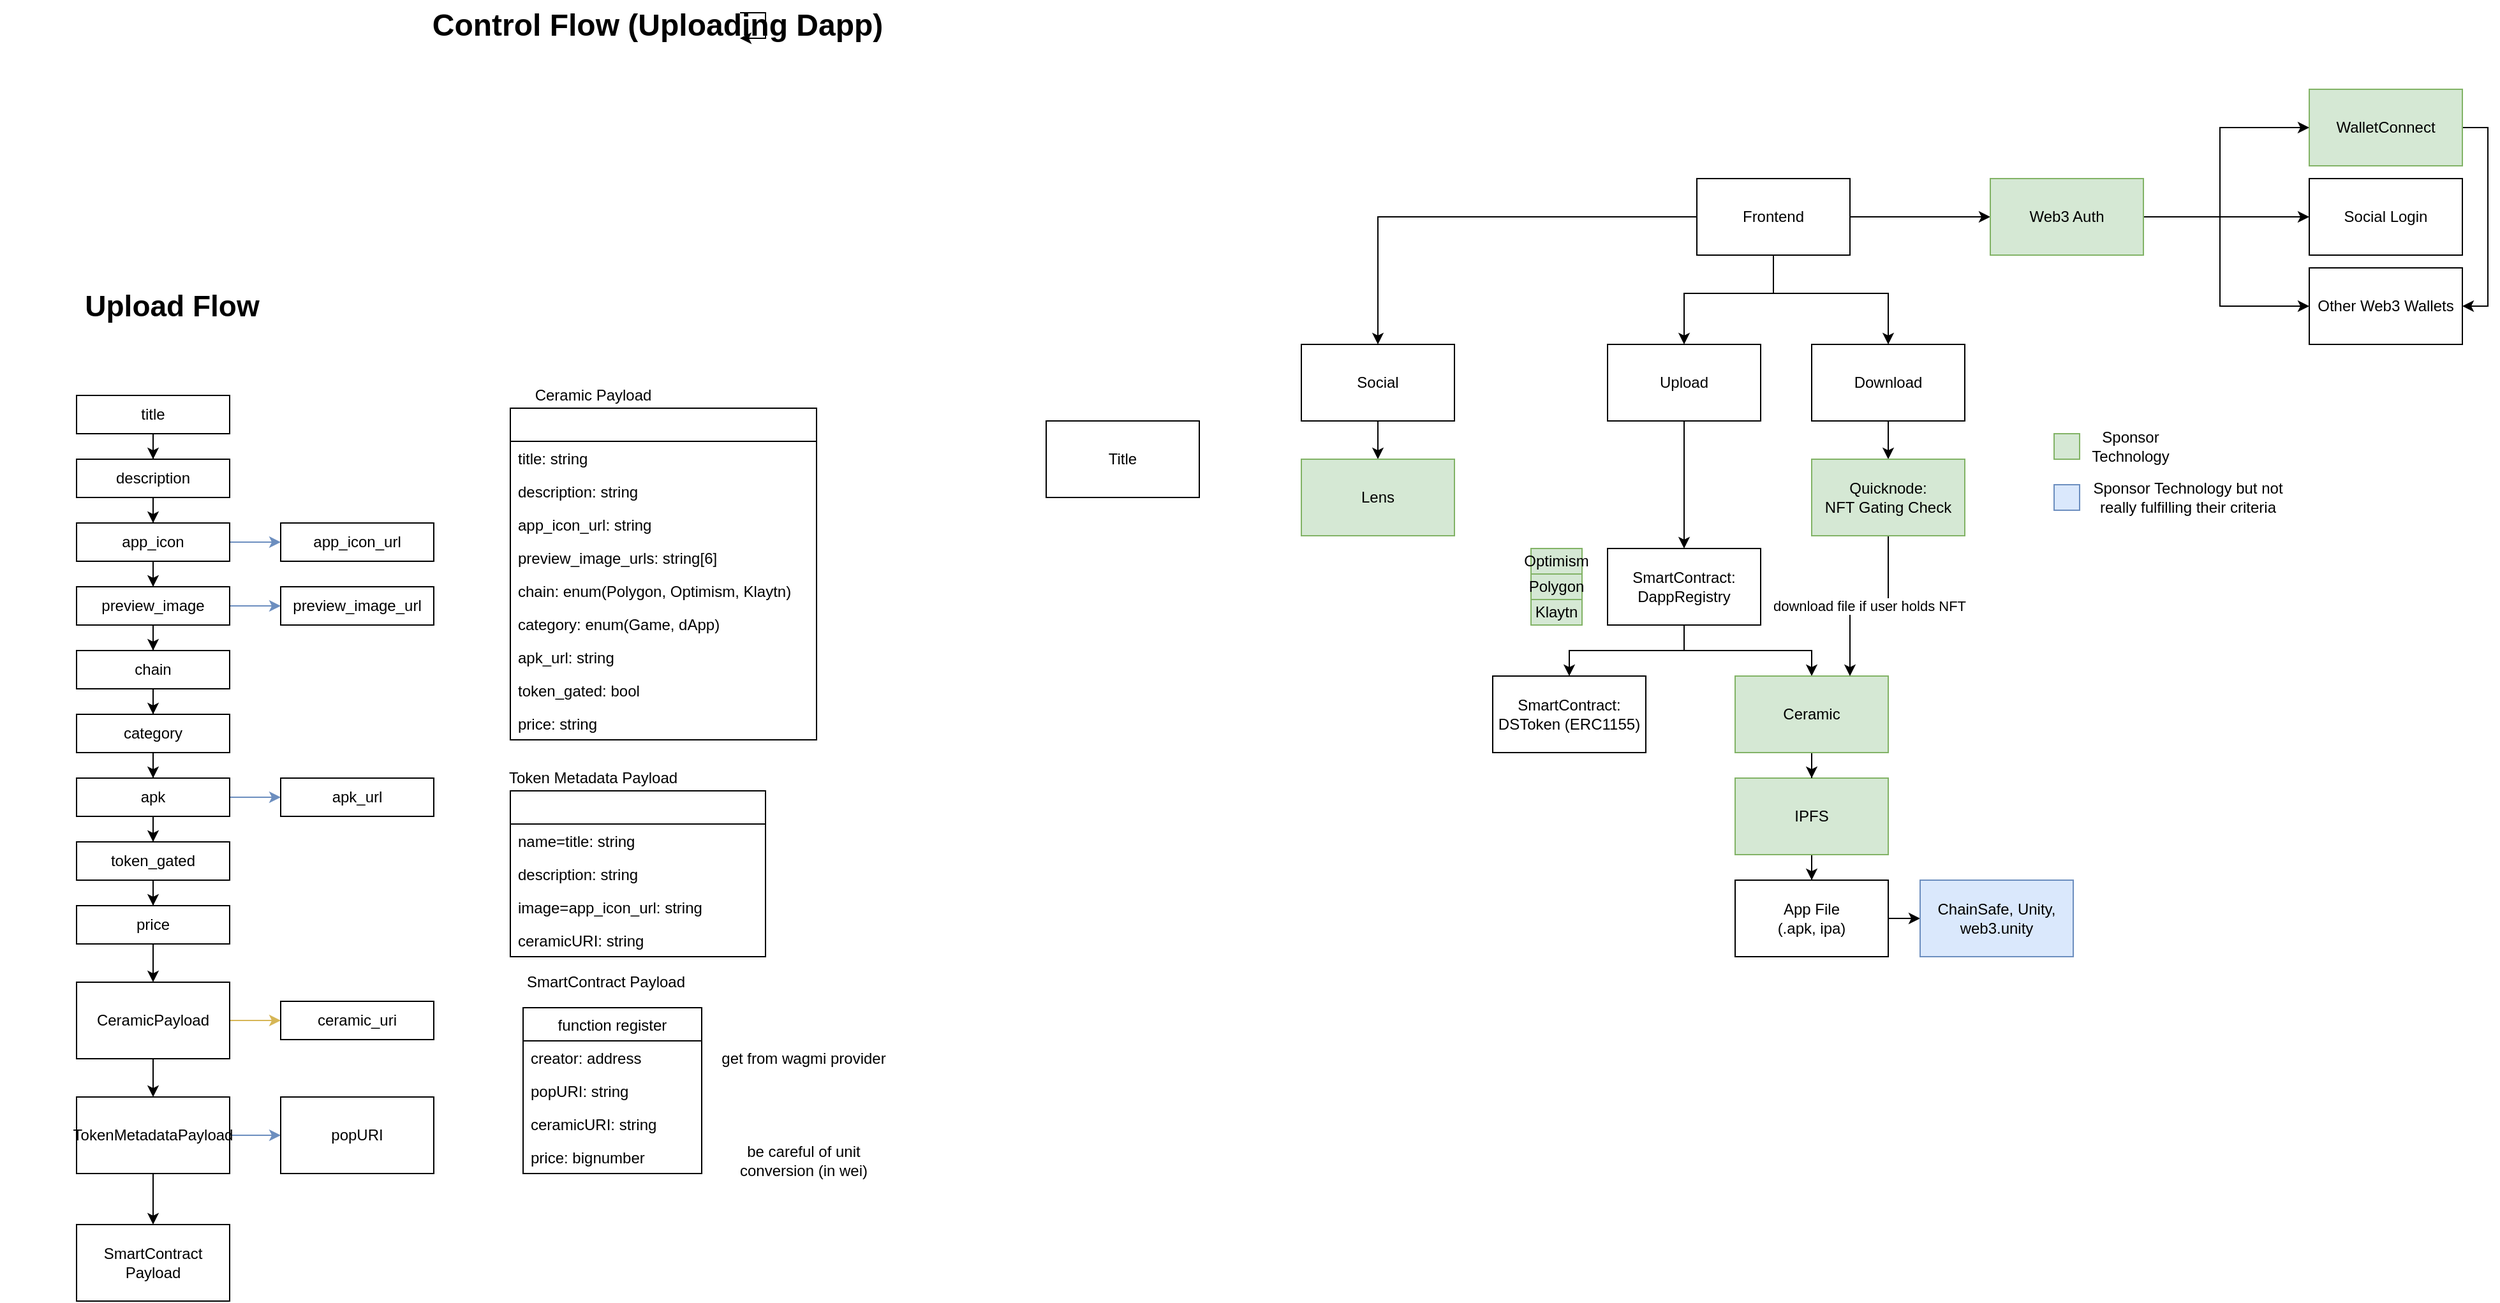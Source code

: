 <mxfile version="14.5.1" type="device"><diagram id="fnE9pNxpPGlv2c-6jBnx" name="Page-1"><mxGraphModel dx="3250" dy="854" grid="1" gridSize="10" guides="1" tooltips="1" connect="1" arrows="1" fold="1" page="1" pageScale="1" pageWidth="850" pageHeight="1100" math="0" shadow="0"><root><mxCell id="0"/><mxCell id="1" parent="0"/><mxCell id="NkMikF6e33TDDm2XQccY-5" style="edgeStyle=orthogonalEdgeStyle;rounded=0;orthogonalLoop=1;jettySize=auto;html=1;" parent="1" source="NkMikF6e33TDDm2XQccY-1" target="NkMikF6e33TDDm2XQccY-25" edge="1"><mxGeometry relative="1" as="geometry"><mxPoint x="180" y="360" as="targetPoint"/><Array as="points"><mxPoint x="250" y="290"/><mxPoint x="180" y="290"/></Array></mxGeometry></mxCell><mxCell id="NkMikF6e33TDDm2XQccY-22" style="edgeStyle=orthogonalEdgeStyle;rounded=0;orthogonalLoop=1;jettySize=auto;html=1;" parent="1" source="NkMikF6e33TDDm2XQccY-1" target="NkMikF6e33TDDm2XQccY-15" edge="1"><mxGeometry relative="1" as="geometry"/></mxCell><mxCell id="NkMikF6e33TDDm2XQccY-28" style="edgeStyle=orthogonalEdgeStyle;rounded=0;orthogonalLoop=1;jettySize=auto;html=1;entryX=0.5;entryY=0;entryDx=0;entryDy=0;" parent="1" source="NkMikF6e33TDDm2XQccY-1" target="NkMikF6e33TDDm2XQccY-26" edge="1"><mxGeometry relative="1" as="geometry"><Array as="points"><mxPoint x="250" y="290"/><mxPoint x="340" y="290"/></Array></mxGeometry></mxCell><mxCell id="NkMikF6e33TDDm2XQccY-35" style="edgeStyle=orthogonalEdgeStyle;rounded=0;orthogonalLoop=1;jettySize=auto;html=1;entryX=0.5;entryY=0;entryDx=0;entryDy=0;" parent="1" source="NkMikF6e33TDDm2XQccY-1" target="NkMikF6e33TDDm2XQccY-36" edge="1"><mxGeometry relative="1" as="geometry"><mxPoint x="40" y="320" as="targetPoint"/><Array as="points"><mxPoint x="-60" y="230"/></Array></mxGeometry></mxCell><mxCell id="NkMikF6e33TDDm2XQccY-1" value="Frontend" style="rounded=0;whiteSpace=wrap;html=1;" parent="1" vertex="1"><mxGeometry x="190" y="200" width="120" height="60" as="geometry"/></mxCell><mxCell id="NkMikF6e33TDDm2XQccY-18" style="edgeStyle=orthogonalEdgeStyle;rounded=0;orthogonalLoop=1;jettySize=auto;html=1;entryX=1;entryY=0.5;entryDx=0;entryDy=0;" parent="1" source="NkMikF6e33TDDm2XQccY-2" target="NkMikF6e33TDDm2XQccY-17" edge="1"><mxGeometry relative="1" as="geometry"><Array as="points"><mxPoint x="810" y="160"/><mxPoint x="810" y="300"/></Array></mxGeometry></mxCell><mxCell id="NkMikF6e33TDDm2XQccY-2" value="WalletConnect" style="rounded=0;whiteSpace=wrap;html=1;fillColor=#d5e8d4;strokeColor=#82b366;" parent="1" vertex="1"><mxGeometry x="670" y="130" width="120" height="60" as="geometry"/></mxCell><mxCell id="NkMikF6e33TDDm2XQccY-9" style="edgeStyle=orthogonalEdgeStyle;rounded=0;orthogonalLoop=1;jettySize=auto;html=1;entryX=0.5;entryY=0;entryDx=0;entryDy=0;" parent="1" source="NkMikF6e33TDDm2XQccY-3" target="NkMikF6e33TDDm2XQccY-4" edge="1"><mxGeometry relative="1" as="geometry"/></mxCell><mxCell id="NkMikF6e33TDDm2XQccY-30" style="edgeStyle=orthogonalEdgeStyle;rounded=0;orthogonalLoop=1;jettySize=auto;html=1;entryX=0.5;entryY=0;entryDx=0;entryDy=0;" parent="1" source="NkMikF6e33TDDm2XQccY-3" target="NkMikF6e33TDDm2XQccY-8" edge="1"><mxGeometry relative="1" as="geometry"><Array as="points"><mxPoint x="180" y="570"/><mxPoint x="280" y="570"/></Array></mxGeometry></mxCell><mxCell id="NkMikF6e33TDDm2XQccY-3" value="SmartContract:&lt;br&gt;DappRegistry" style="rounded=0;whiteSpace=wrap;html=1;" parent="1" vertex="1"><mxGeometry x="120" y="490" width="120" height="60" as="geometry"/></mxCell><mxCell id="NkMikF6e33TDDm2XQccY-4" value="SmartContract:&lt;br&gt;DSToken (ERC1155)" style="rounded=0;whiteSpace=wrap;html=1;" parent="1" vertex="1"><mxGeometry x="30" y="590" width="120" height="60" as="geometry"/></mxCell><mxCell id="NkMikF6e33TDDm2XQccY-39" style="edgeStyle=orthogonalEdgeStyle;rounded=0;orthogonalLoop=1;jettySize=auto;html=1;" parent="1" source="NkMikF6e33TDDm2XQccY-6" target="NkMikF6e33TDDm2XQccY-23" edge="1"><mxGeometry relative="1" as="geometry"/></mxCell><mxCell id="NkMikF6e33TDDm2XQccY-6" value="App File&lt;br&gt;(.apk, ipa)" style="rounded=0;whiteSpace=wrap;html=1;" parent="1" vertex="1"><mxGeometry x="220" y="750" width="120" height="60" as="geometry"/></mxCell><mxCell id="NkMikF6e33TDDm2XQccY-41" style="edgeStyle=orthogonalEdgeStyle;rounded=0;orthogonalLoop=1;jettySize=auto;html=1;" parent="1" source="NkMikF6e33TDDm2XQccY-7" target="NkMikF6e33TDDm2XQccY-6" edge="1"><mxGeometry relative="1" as="geometry"/></mxCell><mxCell id="NkMikF6e33TDDm2XQccY-7" value="IPFS" style="rounded=0;whiteSpace=wrap;html=1;fillColor=#d5e8d4;strokeColor=#82b366;" parent="1" vertex="1"><mxGeometry x="220" y="670" width="120" height="60" as="geometry"/></mxCell><mxCell id="NkMikF6e33TDDm2XQccY-40" style="edgeStyle=orthogonalEdgeStyle;rounded=0;orthogonalLoop=1;jettySize=auto;html=1;entryX=0.5;entryY=0;entryDx=0;entryDy=0;" parent="1" source="NkMikF6e33TDDm2XQccY-8" target="NkMikF6e33TDDm2XQccY-7" edge="1"><mxGeometry relative="1" as="geometry"/></mxCell><mxCell id="NkMikF6e33TDDm2XQccY-8" value="Ceramic" style="rounded=0;whiteSpace=wrap;html=1;fillColor=#d5e8d4;strokeColor=#82b366;" parent="1" vertex="1"><mxGeometry x="220" y="590" width="120" height="60" as="geometry"/></mxCell><mxCell id="NkMikF6e33TDDm2XQccY-13" value="Polygon" style="text;html=1;strokeColor=#82b366;fillColor=#d5e8d4;align=center;verticalAlign=middle;whiteSpace=wrap;rounded=0;" parent="1" vertex="1"><mxGeometry x="60" y="510" width="40" height="20" as="geometry"/></mxCell><mxCell id="NkMikF6e33TDDm2XQccY-19" style="edgeStyle=orthogonalEdgeStyle;rounded=0;orthogonalLoop=1;jettySize=auto;html=1;" parent="1" target="NkMikF6e33TDDm2XQccY-2" edge="1"><mxGeometry relative="1" as="geometry"><mxPoint x="540" y="230" as="sourcePoint"/><Array as="points"><mxPoint x="600" y="230"/><mxPoint x="600" y="160"/></Array></mxGeometry></mxCell><mxCell id="NkMikF6e33TDDm2XQccY-20" style="edgeStyle=orthogonalEdgeStyle;rounded=0;orthogonalLoop=1;jettySize=auto;html=1;" parent="1" source="NkMikF6e33TDDm2XQccY-15" target="NkMikF6e33TDDm2XQccY-16" edge="1"><mxGeometry relative="1" as="geometry"/></mxCell><mxCell id="NkMikF6e33TDDm2XQccY-21" style="edgeStyle=orthogonalEdgeStyle;rounded=0;orthogonalLoop=1;jettySize=auto;html=1;entryX=0;entryY=0.5;entryDx=0;entryDy=0;" parent="1" source="NkMikF6e33TDDm2XQccY-15" target="NkMikF6e33TDDm2XQccY-17" edge="1"><mxGeometry relative="1" as="geometry"><Array as="points"><mxPoint x="600" y="230"/><mxPoint x="600" y="300"/></Array></mxGeometry></mxCell><mxCell id="NkMikF6e33TDDm2XQccY-15" value="Web3 Auth" style="rounded=0;whiteSpace=wrap;html=1;fillColor=#d5e8d4;strokeColor=#82b366;" parent="1" vertex="1"><mxGeometry x="420" y="200" width="120" height="60" as="geometry"/></mxCell><mxCell id="NkMikF6e33TDDm2XQccY-16" value="Social Login" style="rounded=0;whiteSpace=wrap;html=1;" parent="1" vertex="1"><mxGeometry x="670" y="200" width="120" height="60" as="geometry"/></mxCell><mxCell id="NkMikF6e33TDDm2XQccY-17" value="Other Web3 Wallets" style="rounded=0;whiteSpace=wrap;html=1;" parent="1" vertex="1"><mxGeometry x="670" y="270" width="120" height="60" as="geometry"/></mxCell><mxCell id="NkMikF6e33TDDm2XQccY-23" value="ChainSafe, Unity, web3.unity" style="rounded=0;whiteSpace=wrap;html=1;fillColor=#dae8fc;strokeColor=#6c8ebf;" parent="1" vertex="1"><mxGeometry x="365" y="750" width="120" height="60" as="geometry"/></mxCell><mxCell id="NkMikF6e33TDDm2XQccY-29" style="edgeStyle=orthogonalEdgeStyle;rounded=0;orthogonalLoop=1;jettySize=auto;html=1;entryX=0.5;entryY=0;entryDx=0;entryDy=0;" parent="1" source="NkMikF6e33TDDm2XQccY-25" target="NkMikF6e33TDDm2XQccY-3" edge="1"><mxGeometry relative="1" as="geometry"/></mxCell><mxCell id="NkMikF6e33TDDm2XQccY-25" value="Upload" style="rounded=0;whiteSpace=wrap;html=1;" parent="1" vertex="1"><mxGeometry x="120" y="330" width="120" height="60" as="geometry"/></mxCell><mxCell id="NkMikF6e33TDDm2XQccY-33" style="edgeStyle=orthogonalEdgeStyle;rounded=0;orthogonalLoop=1;jettySize=auto;html=1;entryX=0.5;entryY=0;entryDx=0;entryDy=0;" parent="1" source="NkMikF6e33TDDm2XQccY-26" target="NkMikF6e33TDDm2XQccY-32" edge="1"><mxGeometry relative="1" as="geometry"/></mxCell><mxCell id="NkMikF6e33TDDm2XQccY-26" value="Download" style="rounded=0;whiteSpace=wrap;html=1;" parent="1" vertex="1"><mxGeometry x="280" y="330" width="120" height="60" as="geometry"/></mxCell><mxCell id="NkMikF6e33TDDm2XQccY-34" value="download file if user holds NFT" style="edgeStyle=orthogonalEdgeStyle;rounded=0;orthogonalLoop=1;jettySize=auto;html=1;entryX=0.75;entryY=0;entryDx=0;entryDy=0;" parent="1" source="NkMikF6e33TDDm2XQccY-32" target="NkMikF6e33TDDm2XQccY-8" edge="1"><mxGeometry relative="1" as="geometry"/></mxCell><mxCell id="NkMikF6e33TDDm2XQccY-32" value="Quicknode:&lt;br&gt;NFT Gating Check" style="rounded=0;whiteSpace=wrap;html=1;fillColor=#d5e8d4;strokeColor=#82b366;" parent="1" vertex="1"><mxGeometry x="280" y="420" width="120" height="60" as="geometry"/></mxCell><mxCell id="NkMikF6e33TDDm2XQccY-38" value="" style="edgeStyle=orthogonalEdgeStyle;rounded=0;orthogonalLoop=1;jettySize=auto;html=1;" parent="1" source="NkMikF6e33TDDm2XQccY-36" target="NkMikF6e33TDDm2XQccY-37" edge="1"><mxGeometry relative="1" as="geometry"/></mxCell><mxCell id="NkMikF6e33TDDm2XQccY-36" value="Social" style="rounded=0;whiteSpace=wrap;html=1;" parent="1" vertex="1"><mxGeometry x="-120" y="330" width="120" height="60" as="geometry"/></mxCell><mxCell id="NkMikF6e33TDDm2XQccY-37" value="Lens" style="rounded=0;whiteSpace=wrap;html=1;fillColor=#d5e8d4;strokeColor=#82b366;" parent="1" vertex="1"><mxGeometry x="-120" y="420" width="120" height="60" as="geometry"/></mxCell><mxCell id="NkMikF6e33TDDm2XQccY-42" value="" style="rounded=0;whiteSpace=wrap;html=1;fillColor=#d5e8d4;strokeColor=#82b366;" parent="1" vertex="1"><mxGeometry x="470" y="400" width="20" height="20" as="geometry"/></mxCell><mxCell id="NkMikF6e33TDDm2XQccY-43" value="Sponsor Technology" style="text;html=1;strokeColor=none;fillColor=none;align=center;verticalAlign=middle;whiteSpace=wrap;rounded=0;" parent="1" vertex="1"><mxGeometry x="510" y="400" width="40" height="20" as="geometry"/></mxCell><mxCell id="NkMikF6e33TDDm2XQccY-44" value="" style="rounded=0;whiteSpace=wrap;html=1;fillColor=#dae8fc;strokeColor=#6c8ebf;" parent="1" vertex="1"><mxGeometry x="470" y="440" width="20" height="20" as="geometry"/></mxCell><mxCell id="NkMikF6e33TDDm2XQccY-45" value="Sponsor Technology but not really fulfilling their criteria" style="text;html=1;strokeColor=none;fillColor=none;align=center;verticalAlign=middle;whiteSpace=wrap;rounded=0;" parent="1" vertex="1"><mxGeometry x="490" y="440" width="170" height="20" as="geometry"/></mxCell><mxCell id="2" value="Klaytn" style="text;html=1;strokeColor=#82b366;fillColor=#d5e8d4;align=center;verticalAlign=middle;whiteSpace=wrap;rounded=0;" parent="1" vertex="1"><mxGeometry x="60" y="530" width="40" height="20" as="geometry"/></mxCell><mxCell id="3" value="Optimism" style="text;html=1;strokeColor=#82b366;fillColor=#d5e8d4;align=center;verticalAlign=middle;whiteSpace=wrap;rounded=0;" parent="1" vertex="1"><mxGeometry x="60" y="490" width="40" height="20" as="geometry"/></mxCell><mxCell id="XOXoqkz3FfD_EtXJuBoF-41" style="edgeStyle=orthogonalEdgeStyle;rounded=0;orthogonalLoop=1;jettySize=auto;html=1;entryX=0.5;entryY=0;entryDx=0;entryDy=0;" edge="1" parent="1" source="XOXoqkz3FfD_EtXJuBoF-3" target="XOXoqkz3FfD_EtXJuBoF-39"><mxGeometry relative="1" as="geometry"/></mxCell><mxCell id="XOXoqkz3FfD_EtXJuBoF-3" value="title" style="rounded=0;whiteSpace=wrap;html=1;" vertex="1" parent="1"><mxGeometry x="-1080" y="370" width="120" height="30" as="geometry"/></mxCell><mxCell id="XOXoqkz3FfD_EtXJuBoF-9" value="function register" style="swimlane;fontStyle=0;childLayout=stackLayout;horizontal=1;startSize=26;fillColor=none;horizontalStack=0;resizeParent=1;resizeParentMax=0;resizeLast=0;collapsible=1;marginBottom=0;" vertex="1" parent="1"><mxGeometry x="-730" y="850" width="140" height="130" as="geometry"/></mxCell><mxCell id="XOXoqkz3FfD_EtXJuBoF-10" value="creator: address" style="text;strokeColor=none;fillColor=none;align=left;verticalAlign=top;spacingLeft=4;spacingRight=4;overflow=hidden;rotatable=0;points=[[0,0.5],[1,0.5]];portConstraint=eastwest;" vertex="1" parent="XOXoqkz3FfD_EtXJuBoF-9"><mxGeometry y="26" width="140" height="26" as="geometry"/></mxCell><mxCell id="XOXoqkz3FfD_EtXJuBoF-11" value="popURI: string" style="text;strokeColor=none;fillColor=none;align=left;verticalAlign=top;spacingLeft=4;spacingRight=4;overflow=hidden;rotatable=0;points=[[0,0.5],[1,0.5]];portConstraint=eastwest;" vertex="1" parent="XOXoqkz3FfD_EtXJuBoF-9"><mxGeometry y="52" width="140" height="26" as="geometry"/></mxCell><mxCell id="XOXoqkz3FfD_EtXJuBoF-12" value="ceramicURI: string" style="text;strokeColor=none;fillColor=none;align=left;verticalAlign=top;spacingLeft=4;spacingRight=4;overflow=hidden;rotatable=0;points=[[0,0.5],[1,0.5]];portConstraint=eastwest;" vertex="1" parent="XOXoqkz3FfD_EtXJuBoF-9"><mxGeometry y="78" width="140" height="26" as="geometry"/></mxCell><mxCell id="XOXoqkz3FfD_EtXJuBoF-18" value="price: bignumber" style="text;strokeColor=none;fillColor=none;align=left;verticalAlign=top;spacingLeft=4;spacingRight=4;overflow=hidden;rotatable=0;points=[[0,0.5],[1,0.5]];portConstraint=eastwest;" vertex="1" parent="XOXoqkz3FfD_EtXJuBoF-9"><mxGeometry y="104" width="140" height="26" as="geometry"/></mxCell><mxCell id="XOXoqkz3FfD_EtXJuBoF-13" value="Control Flow (Uploading Dapp)" style="text;strokeColor=none;fillColor=none;html=1;fontSize=24;fontStyle=1;verticalAlign=middle;align=center;" vertex="1" parent="1"><mxGeometry x="-690" y="60" width="130" height="40" as="geometry"/></mxCell><mxCell id="XOXoqkz3FfD_EtXJuBoF-14" style="edgeStyle=orthogonalEdgeStyle;rounded=0;orthogonalLoop=1;jettySize=auto;html=1;" edge="1" parent="1" source="XOXoqkz3FfD_EtXJuBoF-13" target="XOXoqkz3FfD_EtXJuBoF-13"><mxGeometry relative="1" as="geometry"/></mxCell><mxCell id="XOXoqkz3FfD_EtXJuBoF-15" value="Title" style="rounded=0;whiteSpace=wrap;html=1;" vertex="1" parent="1"><mxGeometry x="-320" y="390" width="120" height="60" as="geometry"/></mxCell><mxCell id="XOXoqkz3FfD_EtXJuBoF-16" value="SmartContract Payload" style="text;html=1;strokeColor=none;fillColor=none;align=center;verticalAlign=middle;whiteSpace=wrap;rounded=0;" vertex="1" parent="1"><mxGeometry x="-750" y="820" width="170" height="20" as="geometry"/></mxCell><mxCell id="XOXoqkz3FfD_EtXJuBoF-17" value="get from wagmi provider" style="text;html=1;strokeColor=none;fillColor=none;align=center;verticalAlign=middle;whiteSpace=wrap;rounded=0;" vertex="1" parent="1"><mxGeometry x="-580" y="880" width="140" height="20" as="geometry"/></mxCell><mxCell id="XOXoqkz3FfD_EtXJuBoF-19" value="be careful of unit conversion (in wei)" style="text;html=1;strokeColor=none;fillColor=none;align=center;verticalAlign=middle;whiteSpace=wrap;rounded=0;" vertex="1" parent="1"><mxGeometry x="-580" y="960" width="140" height="20" as="geometry"/></mxCell><mxCell id="XOXoqkz3FfD_EtXJuBoF-20" value="Token Metadata Payload" style="text;html=1;strokeColor=none;fillColor=none;align=center;verticalAlign=middle;whiteSpace=wrap;rounded=0;" vertex="1" parent="1"><mxGeometry x="-760" y="660" width="170" height="20" as="geometry"/></mxCell><mxCell id="XOXoqkz3FfD_EtXJuBoF-21" value="" style="swimlane;fontStyle=0;childLayout=stackLayout;horizontal=1;startSize=26;fillColor=none;horizontalStack=0;resizeParent=1;resizeParentMax=0;resizeLast=0;collapsible=1;marginBottom=0;" vertex="1" parent="1"><mxGeometry x="-740" y="680" width="200" height="130" as="geometry"/></mxCell><mxCell id="XOXoqkz3FfD_EtXJuBoF-22" value="name=title: string" style="text;strokeColor=none;fillColor=none;align=left;verticalAlign=top;spacingLeft=4;spacingRight=4;overflow=hidden;rotatable=0;points=[[0,0.5],[1,0.5]];portConstraint=eastwest;" vertex="1" parent="XOXoqkz3FfD_EtXJuBoF-21"><mxGeometry y="26" width="200" height="26" as="geometry"/></mxCell><mxCell id="XOXoqkz3FfD_EtXJuBoF-23" value="description: string" style="text;strokeColor=none;fillColor=none;align=left;verticalAlign=top;spacingLeft=4;spacingRight=4;overflow=hidden;rotatable=0;points=[[0,0.5],[1,0.5]];portConstraint=eastwest;" vertex="1" parent="XOXoqkz3FfD_EtXJuBoF-21"><mxGeometry y="52" width="200" height="26" as="geometry"/></mxCell><mxCell id="XOXoqkz3FfD_EtXJuBoF-24" value="image=app_icon_url: string" style="text;strokeColor=none;fillColor=none;align=left;verticalAlign=top;spacingLeft=4;spacingRight=4;overflow=hidden;rotatable=0;points=[[0,0.5],[1,0.5]];portConstraint=eastwest;" vertex="1" parent="XOXoqkz3FfD_EtXJuBoF-21"><mxGeometry y="78" width="200" height="26" as="geometry"/></mxCell><mxCell id="XOXoqkz3FfD_EtXJuBoF-33" value="ceramicURI: string" style="text;strokeColor=none;fillColor=none;align=left;verticalAlign=top;spacingLeft=4;spacingRight=4;overflow=hidden;rotatable=0;points=[[0,0.5],[1,0.5]];portConstraint=eastwest;" vertex="1" parent="XOXoqkz3FfD_EtXJuBoF-21"><mxGeometry y="104" width="200" height="26" as="geometry"/></mxCell><mxCell id="XOXoqkz3FfD_EtXJuBoF-26" value="Ceramic Payload" style="text;html=1;strokeColor=none;fillColor=none;align=center;verticalAlign=middle;whiteSpace=wrap;rounded=0;" vertex="1" parent="1"><mxGeometry x="-760" y="360" width="170" height="20" as="geometry"/></mxCell><mxCell id="XOXoqkz3FfD_EtXJuBoF-27" value="" style="swimlane;fontStyle=0;childLayout=stackLayout;horizontal=1;startSize=26;fillColor=none;horizontalStack=0;resizeParent=1;resizeParentMax=0;resizeLast=0;collapsible=1;marginBottom=0;" vertex="1" parent="1"><mxGeometry x="-740" y="380" width="240" height="260" as="geometry"/></mxCell><mxCell id="XOXoqkz3FfD_EtXJuBoF-28" value="title: string" style="text;strokeColor=none;fillColor=none;align=left;verticalAlign=top;spacingLeft=4;spacingRight=4;overflow=hidden;rotatable=0;points=[[0,0.5],[1,0.5]];portConstraint=eastwest;" vertex="1" parent="XOXoqkz3FfD_EtXJuBoF-27"><mxGeometry y="26" width="240" height="26" as="geometry"/></mxCell><mxCell id="XOXoqkz3FfD_EtXJuBoF-29" value="description: string" style="text;strokeColor=none;fillColor=none;align=left;verticalAlign=top;spacingLeft=4;spacingRight=4;overflow=hidden;rotatable=0;points=[[0,0.5],[1,0.5]];portConstraint=eastwest;" vertex="1" parent="XOXoqkz3FfD_EtXJuBoF-27"><mxGeometry y="52" width="240" height="26" as="geometry"/></mxCell><mxCell id="XOXoqkz3FfD_EtXJuBoF-30" value="app_icon_url: string" style="text;strokeColor=none;fillColor=none;align=left;verticalAlign=top;spacingLeft=4;spacingRight=4;overflow=hidden;rotatable=0;points=[[0,0.5],[1,0.5]];portConstraint=eastwest;" vertex="1" parent="XOXoqkz3FfD_EtXJuBoF-27"><mxGeometry y="78" width="240" height="26" as="geometry"/></mxCell><mxCell id="XOXoqkz3FfD_EtXJuBoF-31" value="preview_image_urls: string[6]" style="text;strokeColor=none;fillColor=none;align=left;verticalAlign=top;spacingLeft=4;spacingRight=4;overflow=hidden;rotatable=0;points=[[0,0.5],[1,0.5]];portConstraint=eastwest;" vertex="1" parent="XOXoqkz3FfD_EtXJuBoF-27"><mxGeometry y="104" width="240" height="26" as="geometry"/></mxCell><mxCell id="XOXoqkz3FfD_EtXJuBoF-34" value="chain: enum(Polygon, Optimism, Klaytn)" style="text;strokeColor=none;fillColor=none;align=left;verticalAlign=top;spacingLeft=4;spacingRight=4;overflow=hidden;rotatable=0;points=[[0,0.5],[1,0.5]];portConstraint=eastwest;" vertex="1" parent="XOXoqkz3FfD_EtXJuBoF-27"><mxGeometry y="130" width="240" height="26" as="geometry"/></mxCell><mxCell id="XOXoqkz3FfD_EtXJuBoF-35" value="category: enum(Game, dApp)" style="text;strokeColor=none;fillColor=none;align=left;verticalAlign=top;spacingLeft=4;spacingRight=4;overflow=hidden;rotatable=0;points=[[0,0.5],[1,0.5]];portConstraint=eastwest;" vertex="1" parent="XOXoqkz3FfD_EtXJuBoF-27"><mxGeometry y="156" width="240" height="26" as="geometry"/></mxCell><mxCell id="XOXoqkz3FfD_EtXJuBoF-36" value="apk_url: string" style="text;strokeColor=none;fillColor=none;align=left;verticalAlign=top;spacingLeft=4;spacingRight=4;overflow=hidden;rotatable=0;points=[[0,0.5],[1,0.5]];portConstraint=eastwest;" vertex="1" parent="XOXoqkz3FfD_EtXJuBoF-27"><mxGeometry y="182" width="240" height="26" as="geometry"/></mxCell><mxCell id="XOXoqkz3FfD_EtXJuBoF-37" value="token_gated: bool" style="text;strokeColor=none;fillColor=none;align=left;verticalAlign=top;spacingLeft=4;spacingRight=4;overflow=hidden;rotatable=0;points=[[0,0.5],[1,0.5]];portConstraint=eastwest;" vertex="1" parent="XOXoqkz3FfD_EtXJuBoF-27"><mxGeometry y="208" width="240" height="26" as="geometry"/></mxCell><mxCell id="XOXoqkz3FfD_EtXJuBoF-38" value="price: string" style="text;strokeColor=none;fillColor=none;align=left;verticalAlign=top;spacingLeft=4;spacingRight=4;overflow=hidden;rotatable=0;points=[[0,0.5],[1,0.5]];portConstraint=eastwest;" vertex="1" parent="XOXoqkz3FfD_EtXJuBoF-27"><mxGeometry y="234" width="240" height="26" as="geometry"/></mxCell><mxCell id="XOXoqkz3FfD_EtXJuBoF-45" style="edgeStyle=orthogonalEdgeStyle;rounded=0;orthogonalLoop=1;jettySize=auto;html=1;" edge="1" parent="1" source="XOXoqkz3FfD_EtXJuBoF-39" target="XOXoqkz3FfD_EtXJuBoF-42"><mxGeometry relative="1" as="geometry"/></mxCell><mxCell id="XOXoqkz3FfD_EtXJuBoF-39" value="description" style="rounded=0;whiteSpace=wrap;html=1;" vertex="1" parent="1"><mxGeometry x="-1080" y="420" width="120" height="30" as="geometry"/></mxCell><mxCell id="XOXoqkz3FfD_EtXJuBoF-44" value="" style="edgeStyle=orthogonalEdgeStyle;rounded=0;orthogonalLoop=1;jettySize=auto;html=1;fillColor=#dae8fc;strokeColor=#6c8ebf;" edge="1" parent="1" source="XOXoqkz3FfD_EtXJuBoF-42" target="XOXoqkz3FfD_EtXJuBoF-43"><mxGeometry relative="1" as="geometry"/></mxCell><mxCell id="XOXoqkz3FfD_EtXJuBoF-48" style="edgeStyle=orthogonalEdgeStyle;rounded=0;orthogonalLoop=1;jettySize=auto;html=1;" edge="1" parent="1" source="XOXoqkz3FfD_EtXJuBoF-42" target="XOXoqkz3FfD_EtXJuBoF-46"><mxGeometry relative="1" as="geometry"/></mxCell><mxCell id="XOXoqkz3FfD_EtXJuBoF-42" value="app_icon" style="rounded=0;whiteSpace=wrap;html=1;" vertex="1" parent="1"><mxGeometry x="-1080" y="470" width="120" height="30" as="geometry"/></mxCell><mxCell id="XOXoqkz3FfD_EtXJuBoF-43" value="app_icon_url" style="rounded=0;whiteSpace=wrap;html=1;" vertex="1" parent="1"><mxGeometry x="-920" y="470" width="120" height="30" as="geometry"/></mxCell><mxCell id="XOXoqkz3FfD_EtXJuBoF-49" style="edgeStyle=orthogonalEdgeStyle;rounded=0;orthogonalLoop=1;jettySize=auto;html=1;entryX=0.5;entryY=0;entryDx=0;entryDy=0;" edge="1" parent="1" source="XOXoqkz3FfD_EtXJuBoF-46" target="XOXoqkz3FfD_EtXJuBoF-53"><mxGeometry relative="1" as="geometry"><mxPoint x="-1020" y="580" as="targetPoint"/></mxGeometry></mxCell><mxCell id="XOXoqkz3FfD_EtXJuBoF-50" style="edgeStyle=orthogonalEdgeStyle;rounded=0;orthogonalLoop=1;jettySize=auto;html=1;fillColor=#dae8fc;strokeColor=#6c8ebf;" edge="1" parent="1" source="XOXoqkz3FfD_EtXJuBoF-46"><mxGeometry relative="1" as="geometry"><mxPoint x="-920" y="535" as="targetPoint"/></mxGeometry></mxCell><mxCell id="XOXoqkz3FfD_EtXJuBoF-46" value="preview_image" style="rounded=0;whiteSpace=wrap;html=1;" vertex="1" parent="1"><mxGeometry x="-1080" y="520" width="120" height="30" as="geometry"/></mxCell><mxCell id="XOXoqkz3FfD_EtXJuBoF-51" value="preview_image_url" style="rounded=0;whiteSpace=wrap;html=1;" vertex="1" parent="1"><mxGeometry x="-920" y="520" width="120" height="30" as="geometry"/></mxCell><mxCell id="XOXoqkz3FfD_EtXJuBoF-56" style="edgeStyle=orthogonalEdgeStyle;rounded=0;orthogonalLoop=1;jettySize=auto;html=1;entryX=0.5;entryY=0;entryDx=0;entryDy=0;" edge="1" parent="1" source="XOXoqkz3FfD_EtXJuBoF-53" target="XOXoqkz3FfD_EtXJuBoF-55"><mxGeometry relative="1" as="geometry"/></mxCell><mxCell id="XOXoqkz3FfD_EtXJuBoF-53" value="chain" style="rounded=0;whiteSpace=wrap;html=1;" vertex="1" parent="1"><mxGeometry x="-1080" y="570" width="120" height="30" as="geometry"/></mxCell><mxCell id="XOXoqkz3FfD_EtXJuBoF-58" style="edgeStyle=orthogonalEdgeStyle;rounded=0;orthogonalLoop=1;jettySize=auto;html=1;" edge="1" parent="1" source="XOXoqkz3FfD_EtXJuBoF-55" target="XOXoqkz3FfD_EtXJuBoF-57"><mxGeometry relative="1" as="geometry"/></mxCell><mxCell id="XOXoqkz3FfD_EtXJuBoF-55" value="category" style="rounded=0;whiteSpace=wrap;html=1;" vertex="1" parent="1"><mxGeometry x="-1080" y="620" width="120" height="30" as="geometry"/></mxCell><mxCell id="XOXoqkz3FfD_EtXJuBoF-60" value="" style="edgeStyle=orthogonalEdgeStyle;rounded=0;orthogonalLoop=1;jettySize=auto;html=1;fillColor=#dae8fc;strokeColor=#6c8ebf;" edge="1" parent="1" source="XOXoqkz3FfD_EtXJuBoF-57" target="XOXoqkz3FfD_EtXJuBoF-59"><mxGeometry relative="1" as="geometry"/></mxCell><mxCell id="XOXoqkz3FfD_EtXJuBoF-62" value="" style="edgeStyle=orthogonalEdgeStyle;rounded=0;orthogonalLoop=1;jettySize=auto;html=1;" edge="1" parent="1" source="XOXoqkz3FfD_EtXJuBoF-57" target="XOXoqkz3FfD_EtXJuBoF-61"><mxGeometry relative="1" as="geometry"/></mxCell><mxCell id="XOXoqkz3FfD_EtXJuBoF-57" value="apk" style="rounded=0;whiteSpace=wrap;html=1;" vertex="1" parent="1"><mxGeometry x="-1080" y="670" width="120" height="30" as="geometry"/></mxCell><mxCell id="XOXoqkz3FfD_EtXJuBoF-59" value="apk_url" style="rounded=0;whiteSpace=wrap;html=1;" vertex="1" parent="1"><mxGeometry x="-920" y="670" width="120" height="30" as="geometry"/></mxCell><mxCell id="XOXoqkz3FfD_EtXJuBoF-64" value="" style="edgeStyle=orthogonalEdgeStyle;rounded=0;orthogonalLoop=1;jettySize=auto;html=1;" edge="1" parent="1" source="XOXoqkz3FfD_EtXJuBoF-61" target="XOXoqkz3FfD_EtXJuBoF-63"><mxGeometry relative="1" as="geometry"/></mxCell><mxCell id="XOXoqkz3FfD_EtXJuBoF-61" value="token_gated" style="rounded=0;whiteSpace=wrap;html=1;" vertex="1" parent="1"><mxGeometry x="-1080" y="720" width="120" height="30" as="geometry"/></mxCell><mxCell id="XOXoqkz3FfD_EtXJuBoF-65" style="edgeStyle=orthogonalEdgeStyle;rounded=0;orthogonalLoop=1;jettySize=auto;html=1;" edge="1" parent="1" source="XOXoqkz3FfD_EtXJuBoF-63" target="XOXoqkz3FfD_EtXJuBoF-66"><mxGeometry relative="1" as="geometry"><mxPoint x="-1020" y="860" as="targetPoint"/></mxGeometry></mxCell><mxCell id="XOXoqkz3FfD_EtXJuBoF-63" value="price" style="rounded=0;whiteSpace=wrap;html=1;" vertex="1" parent="1"><mxGeometry x="-1080" y="770" width="120" height="30" as="geometry"/></mxCell><mxCell id="XOXoqkz3FfD_EtXJuBoF-67" style="edgeStyle=orthogonalEdgeStyle;rounded=0;orthogonalLoop=1;jettySize=auto;html=1;fillColor=#fff2cc;strokeColor=#d6b656;" edge="1" parent="1" source="XOXoqkz3FfD_EtXJuBoF-66"><mxGeometry relative="1" as="geometry"><mxPoint x="-920" y="860" as="targetPoint"/></mxGeometry></mxCell><mxCell id="XOXoqkz3FfD_EtXJuBoF-70" value="" style="edgeStyle=orthogonalEdgeStyle;rounded=0;orthogonalLoop=1;jettySize=auto;html=1;" edge="1" parent="1" source="XOXoqkz3FfD_EtXJuBoF-66" target="XOXoqkz3FfD_EtXJuBoF-69"><mxGeometry relative="1" as="geometry"/></mxCell><mxCell id="XOXoqkz3FfD_EtXJuBoF-66" value="CeramicPayload" style="rounded=0;whiteSpace=wrap;html=1;" vertex="1" parent="1"><mxGeometry x="-1080" y="830" width="120" height="60" as="geometry"/></mxCell><mxCell id="XOXoqkz3FfD_EtXJuBoF-68" value="ceramic_uri" style="rounded=0;whiteSpace=wrap;html=1;" vertex="1" parent="1"><mxGeometry x="-920" y="845" width="120" height="30" as="geometry"/></mxCell><mxCell id="XOXoqkz3FfD_EtXJuBoF-72" value="" style="edgeStyle=orthogonalEdgeStyle;rounded=0;orthogonalLoop=1;jettySize=auto;html=1;fillColor=#dae8fc;strokeColor=#6c8ebf;" edge="1" parent="1" source="XOXoqkz3FfD_EtXJuBoF-69" target="XOXoqkz3FfD_EtXJuBoF-71"><mxGeometry relative="1" as="geometry"/></mxCell><mxCell id="XOXoqkz3FfD_EtXJuBoF-74" value="" style="edgeStyle=orthogonalEdgeStyle;rounded=0;orthogonalLoop=1;jettySize=auto;html=1;" edge="1" parent="1" source="XOXoqkz3FfD_EtXJuBoF-69" target="XOXoqkz3FfD_EtXJuBoF-73"><mxGeometry relative="1" as="geometry"/></mxCell><mxCell id="XOXoqkz3FfD_EtXJuBoF-69" value="TokenMetadataPayload" style="rounded=0;whiteSpace=wrap;html=1;" vertex="1" parent="1"><mxGeometry x="-1080" y="920" width="120" height="60" as="geometry"/></mxCell><mxCell id="XOXoqkz3FfD_EtXJuBoF-71" value="popURI" style="rounded=0;whiteSpace=wrap;html=1;" vertex="1" parent="1"><mxGeometry x="-920" y="920" width="120" height="60" as="geometry"/></mxCell><mxCell id="XOXoqkz3FfD_EtXJuBoF-73" value="SmartContract Payload" style="rounded=0;whiteSpace=wrap;html=1;" vertex="1" parent="1"><mxGeometry x="-1080" y="1020" width="120" height="60" as="geometry"/></mxCell><mxCell id="XOXoqkz3FfD_EtXJuBoF-75" value="Upload Flow" style="text;html=1;strokeColor=none;fillColor=none;align=center;verticalAlign=middle;whiteSpace=wrap;rounded=0;fontStyle=1;fontSize=23;" vertex="1" parent="1"><mxGeometry x="-1140" y="290" width="270" height="20" as="geometry"/></mxCell></root></mxGraphModel></diagram></mxfile>
